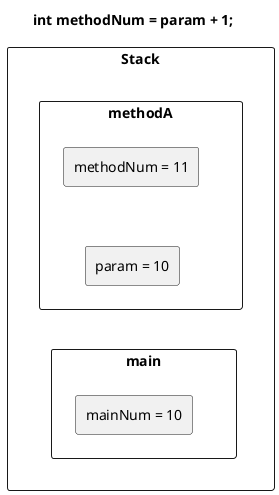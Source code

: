 @startuml

title int methodNum = param + 1;

rectangle "Stack" {
	rectangle "methodA" {
		rectangle "methodNum = 11" as methodNum
		rectangle "param = 10" as param

		methodNum -[hidden]down- param
	}
	rectangle "main" {
		rectangle "mainNum = 10" as mainNum
	}

	methodA -[hidden]d-main
	param -[hidden]d- mainNum
}


@enduml
